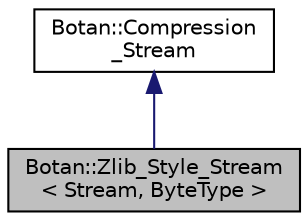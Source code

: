digraph "Botan::Zlib_Style_Stream&lt; Stream, ByteType &gt;"
{
  edge [fontname="Helvetica",fontsize="10",labelfontname="Helvetica",labelfontsize="10"];
  node [fontname="Helvetica",fontsize="10",shape=record];
  Node2 [label="Botan::Zlib_Style_Stream\l\< Stream, ByteType \>",height=0.2,width=0.4,color="black", fillcolor="grey75", style="filled", fontcolor="black"];
  Node3 -> Node2 [dir="back",color="midnightblue",fontsize="10",style="solid",fontname="Helvetica"];
  Node3 [label="Botan::Compression\l_Stream",height=0.2,width=0.4,color="black", fillcolor="white", style="filled",URL="$class_botan_1_1_compression___stream.html"];
}
